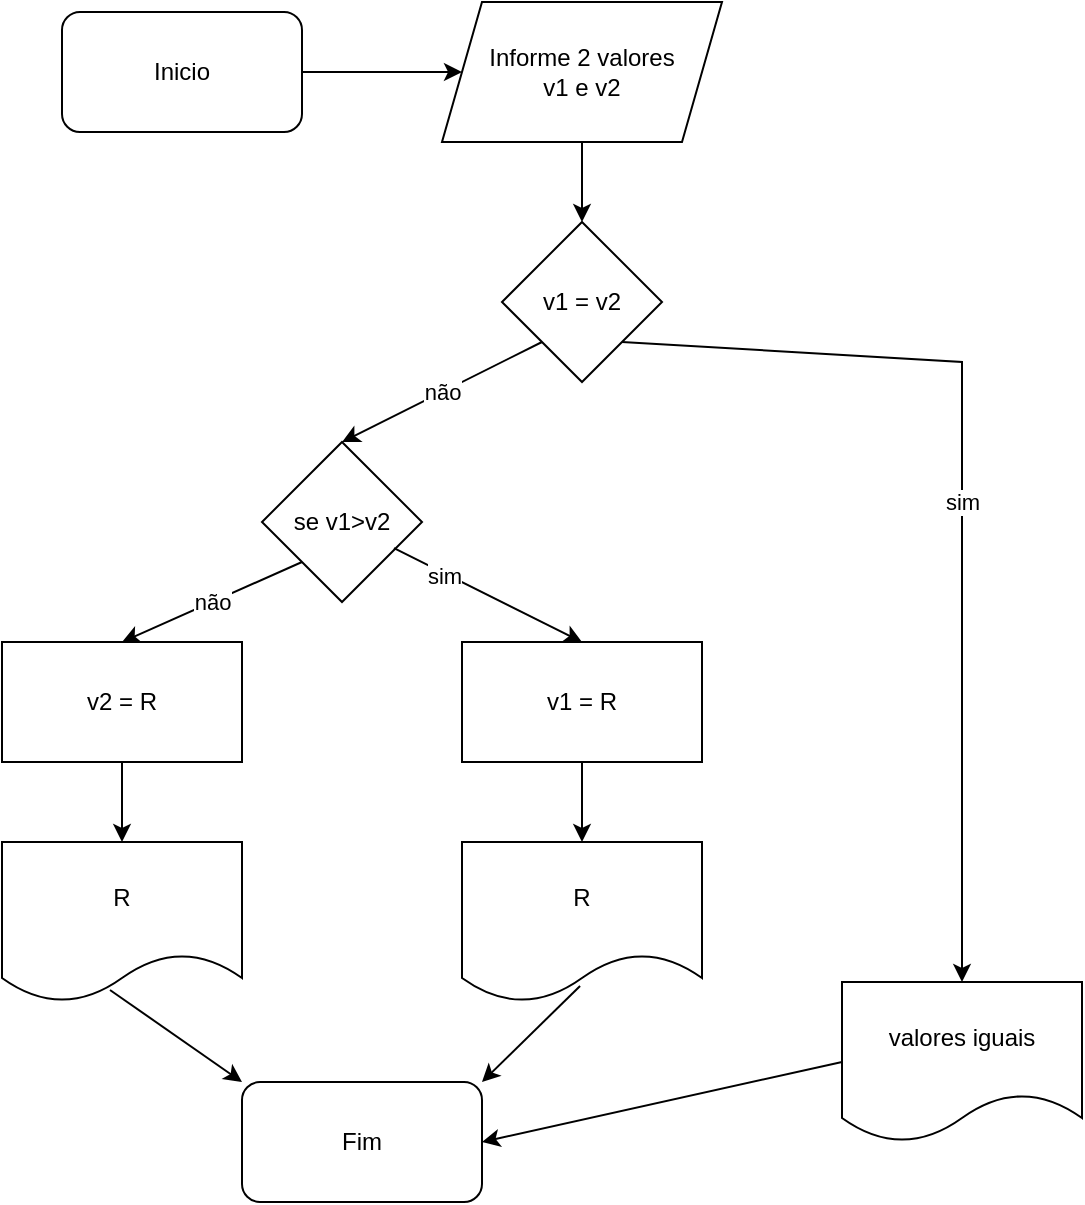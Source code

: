 <mxfile version="17.1.3" type="github">
  <diagram id="C5RBs43oDa-KdzZeNtuy" name="Page-1">
    <mxGraphModel dx="868" dy="482" grid="1" gridSize="10" guides="1" tooltips="1" connect="1" arrows="1" fold="1" page="1" pageScale="1" pageWidth="827" pageHeight="1169" math="0" shadow="0">
      <root>
        <mxCell id="WIyWlLk6GJQsqaUBKTNV-0" />
        <mxCell id="WIyWlLk6GJQsqaUBKTNV-1" parent="WIyWlLk6GJQsqaUBKTNV-0" />
        <mxCell id="PB8M63lP7ws4mfRHYEvo-0" value="Inicio&lt;br&gt;" style="rounded=1;whiteSpace=wrap;html=1;" parent="WIyWlLk6GJQsqaUBKTNV-1" vertex="1">
          <mxGeometry x="30" y="25" width="120" height="60" as="geometry" />
        </mxCell>
        <mxCell id="PB8M63lP7ws4mfRHYEvo-1" value="Informe 2 valores&lt;br&gt;v1 e v2" style="shape=parallelogram;perimeter=parallelogramPerimeter;whiteSpace=wrap;html=1;fixedSize=1;" parent="WIyWlLk6GJQsqaUBKTNV-1" vertex="1">
          <mxGeometry x="220" y="20" width="140" height="70" as="geometry" />
        </mxCell>
        <mxCell id="PB8M63lP7ws4mfRHYEvo-3" value="" style="endArrow=classic;html=1;rounded=0;exitX=1;exitY=0.5;exitDx=0;exitDy=0;entryX=0;entryY=0.5;entryDx=0;entryDy=0;" parent="WIyWlLk6GJQsqaUBKTNV-1" source="PB8M63lP7ws4mfRHYEvo-0" target="PB8M63lP7ws4mfRHYEvo-1" edge="1">
          <mxGeometry width="50" height="50" relative="1" as="geometry">
            <mxPoint x="390" y="220" as="sourcePoint" />
            <mxPoint x="440" y="170" as="targetPoint" />
          </mxGeometry>
        </mxCell>
        <mxCell id="PB8M63lP7ws4mfRHYEvo-7" value="" style="endArrow=classic;html=1;rounded=0;exitX=0.5;exitY=1;exitDx=0;exitDy=0;entryX=0.5;entryY=0;entryDx=0;entryDy=0;" parent="WIyWlLk6GJQsqaUBKTNV-1" source="PB8M63lP7ws4mfRHYEvo-1" target="UyIb--ckgElGUWlrjkl5-10" edge="1">
          <mxGeometry width="50" height="50" relative="1" as="geometry">
            <mxPoint x="140" y="240" as="sourcePoint" />
            <mxPoint x="210" y="160" as="targetPoint" />
          </mxGeometry>
        </mxCell>
        <mxCell id="PB8M63lP7ws4mfRHYEvo-8" value="R" style="shape=document;whiteSpace=wrap;html=1;boundedLbl=1;" parent="WIyWlLk6GJQsqaUBKTNV-1" vertex="1">
          <mxGeometry x="230" y="440" width="120" height="80" as="geometry" />
        </mxCell>
        <mxCell id="PB8M63lP7ws4mfRHYEvo-11" value="Fim" style="rounded=1;whiteSpace=wrap;html=1;" parent="WIyWlLk6GJQsqaUBKTNV-1" vertex="1">
          <mxGeometry x="120" y="560" width="120" height="60" as="geometry" />
        </mxCell>
        <mxCell id="UyIb--ckgElGUWlrjkl5-0" value="se v1&amp;gt;v2" style="rhombus;whiteSpace=wrap;html=1;" vertex="1" parent="WIyWlLk6GJQsqaUBKTNV-1">
          <mxGeometry x="130" y="240" width="80" height="80" as="geometry" />
        </mxCell>
        <mxCell id="UyIb--ckgElGUWlrjkl5-2" value="" style="endArrow=classic;html=1;rounded=0;exitX=0.825;exitY=0.663;exitDx=0;exitDy=0;exitPerimeter=0;entryX=0.5;entryY=0;entryDx=0;entryDy=0;" edge="1" parent="WIyWlLk6GJQsqaUBKTNV-1" source="UyIb--ckgElGUWlrjkl5-0" target="UyIb--ckgElGUWlrjkl5-4">
          <mxGeometry width="50" height="50" relative="1" as="geometry">
            <mxPoint x="390" y="380" as="sourcePoint" />
            <mxPoint x="260" y="350" as="targetPoint" />
          </mxGeometry>
        </mxCell>
        <mxCell id="UyIb--ckgElGUWlrjkl5-3" value="sim" style="edgeLabel;html=1;align=center;verticalAlign=middle;resizable=0;points=[];" vertex="1" connectable="0" parent="UyIb--ckgElGUWlrjkl5-2">
          <mxGeometry x="-0.481" y="-2" relative="1" as="geometry">
            <mxPoint x="1" as="offset" />
          </mxGeometry>
        </mxCell>
        <mxCell id="UyIb--ckgElGUWlrjkl5-4" value="v1 = R" style="rounded=0;whiteSpace=wrap;html=1;" vertex="1" parent="WIyWlLk6GJQsqaUBKTNV-1">
          <mxGeometry x="230" y="340" width="120" height="60" as="geometry" />
        </mxCell>
        <mxCell id="UyIb--ckgElGUWlrjkl5-5" value="" style="endArrow=classic;html=1;rounded=0;exitX=0.5;exitY=1;exitDx=0;exitDy=0;entryX=0.5;entryY=0;entryDx=0;entryDy=0;" edge="1" parent="WIyWlLk6GJQsqaUBKTNV-1" source="UyIb--ckgElGUWlrjkl5-4" target="PB8M63lP7ws4mfRHYEvo-8">
          <mxGeometry width="50" height="50" relative="1" as="geometry">
            <mxPoint x="390" y="380" as="sourcePoint" />
            <mxPoint x="440" y="330" as="targetPoint" />
          </mxGeometry>
        </mxCell>
        <mxCell id="UyIb--ckgElGUWlrjkl5-6" value="v2 = R" style="rounded=0;whiteSpace=wrap;html=1;" vertex="1" parent="WIyWlLk6GJQsqaUBKTNV-1">
          <mxGeometry y="340" width="120" height="60" as="geometry" />
        </mxCell>
        <mxCell id="UyIb--ckgElGUWlrjkl5-7" value="R" style="shape=document;whiteSpace=wrap;html=1;boundedLbl=1;" vertex="1" parent="WIyWlLk6GJQsqaUBKTNV-1">
          <mxGeometry y="440" width="120" height="80" as="geometry" />
        </mxCell>
        <mxCell id="UyIb--ckgElGUWlrjkl5-8" value="" style="endArrow=classic;html=1;rounded=0;exitX=0.5;exitY=1;exitDx=0;exitDy=0;entryX=0.5;entryY=0;entryDx=0;entryDy=0;" edge="1" parent="WIyWlLk6GJQsqaUBKTNV-1" source="UyIb--ckgElGUWlrjkl5-6" target="UyIb--ckgElGUWlrjkl5-7">
          <mxGeometry width="50" height="50" relative="1" as="geometry">
            <mxPoint x="330" y="400" as="sourcePoint" />
            <mxPoint x="330" y="440" as="targetPoint" />
          </mxGeometry>
        </mxCell>
        <mxCell id="UyIb--ckgElGUWlrjkl5-9" value="não&lt;br&gt;" style="endArrow=classic;html=1;rounded=0;entryX=0.5;entryY=0;entryDx=0;entryDy=0;exitX=0;exitY=1;exitDx=0;exitDy=0;" edge="1" parent="WIyWlLk6GJQsqaUBKTNV-1" source="UyIb--ckgElGUWlrjkl5-0" target="UyIb--ckgElGUWlrjkl5-6">
          <mxGeometry width="50" height="50" relative="1" as="geometry">
            <mxPoint x="390" y="380" as="sourcePoint" />
            <mxPoint x="440" y="330" as="targetPoint" />
            <Array as="points" />
          </mxGeometry>
        </mxCell>
        <mxCell id="UyIb--ckgElGUWlrjkl5-10" value="v1 = v2" style="rhombus;whiteSpace=wrap;html=1;" vertex="1" parent="WIyWlLk6GJQsqaUBKTNV-1">
          <mxGeometry x="250" y="130" width="80" height="80" as="geometry" />
        </mxCell>
        <mxCell id="UyIb--ckgElGUWlrjkl5-11" value="não" style="endArrow=classic;html=1;rounded=0;exitX=0;exitY=1;exitDx=0;exitDy=0;entryX=0.5;entryY=0;entryDx=0;entryDy=0;" edge="1" parent="WIyWlLk6GJQsqaUBKTNV-1" source="UyIb--ckgElGUWlrjkl5-10" target="UyIb--ckgElGUWlrjkl5-0">
          <mxGeometry width="50" height="50" relative="1" as="geometry">
            <mxPoint x="390" y="170" as="sourcePoint" />
            <mxPoint x="440" y="120" as="targetPoint" />
          </mxGeometry>
        </mxCell>
        <mxCell id="UyIb--ckgElGUWlrjkl5-12" value="sim&lt;br&gt;" style="endArrow=classic;html=1;rounded=0;exitX=1;exitY=1;exitDx=0;exitDy=0;" edge="1" parent="WIyWlLk6GJQsqaUBKTNV-1" source="UyIb--ckgElGUWlrjkl5-10" target="UyIb--ckgElGUWlrjkl5-13">
          <mxGeometry width="50" height="50" relative="1" as="geometry">
            <mxPoint x="390" y="270" as="sourcePoint" />
            <mxPoint x="380" y="220" as="targetPoint" />
            <Array as="points">
              <mxPoint x="480" y="200" />
            </Array>
          </mxGeometry>
        </mxCell>
        <mxCell id="UyIb--ckgElGUWlrjkl5-13" value="valores iguais" style="shape=document;whiteSpace=wrap;html=1;boundedLbl=1;" vertex="1" parent="WIyWlLk6GJQsqaUBKTNV-1">
          <mxGeometry x="420" y="510" width="120" height="80" as="geometry" />
        </mxCell>
        <mxCell id="UyIb--ckgElGUWlrjkl5-16" value="" style="endArrow=classic;html=1;rounded=0;exitX=0;exitY=0.5;exitDx=0;exitDy=0;entryX=1;entryY=0.5;entryDx=0;entryDy=0;" edge="1" parent="WIyWlLk6GJQsqaUBKTNV-1" source="UyIb--ckgElGUWlrjkl5-13" target="PB8M63lP7ws4mfRHYEvo-11">
          <mxGeometry width="50" height="50" relative="1" as="geometry">
            <mxPoint x="410" y="550" as="sourcePoint" />
            <mxPoint x="440" y="510" as="targetPoint" />
          </mxGeometry>
        </mxCell>
        <mxCell id="UyIb--ckgElGUWlrjkl5-17" value="" style="endArrow=classic;html=1;rounded=0;exitX=0.492;exitY=0.9;exitDx=0;exitDy=0;exitPerimeter=0;entryX=1;entryY=0;entryDx=0;entryDy=0;" edge="1" parent="WIyWlLk6GJQsqaUBKTNV-1" source="PB8M63lP7ws4mfRHYEvo-8" target="PB8M63lP7ws4mfRHYEvo-11">
          <mxGeometry width="50" height="50" relative="1" as="geometry">
            <mxPoint x="390" y="560" as="sourcePoint" />
            <mxPoint x="440" y="510" as="targetPoint" />
          </mxGeometry>
        </mxCell>
        <mxCell id="UyIb--ckgElGUWlrjkl5-18" value="" style="endArrow=classic;html=1;rounded=0;exitX=0.45;exitY=0.925;exitDx=0;exitDy=0;exitPerimeter=0;entryX=0;entryY=0;entryDx=0;entryDy=0;" edge="1" parent="WIyWlLk6GJQsqaUBKTNV-1" source="UyIb--ckgElGUWlrjkl5-7" target="PB8M63lP7ws4mfRHYEvo-11">
          <mxGeometry width="50" height="50" relative="1" as="geometry">
            <mxPoint x="390" y="560" as="sourcePoint" />
            <mxPoint x="440" y="510" as="targetPoint" />
          </mxGeometry>
        </mxCell>
      </root>
    </mxGraphModel>
  </diagram>
</mxfile>
